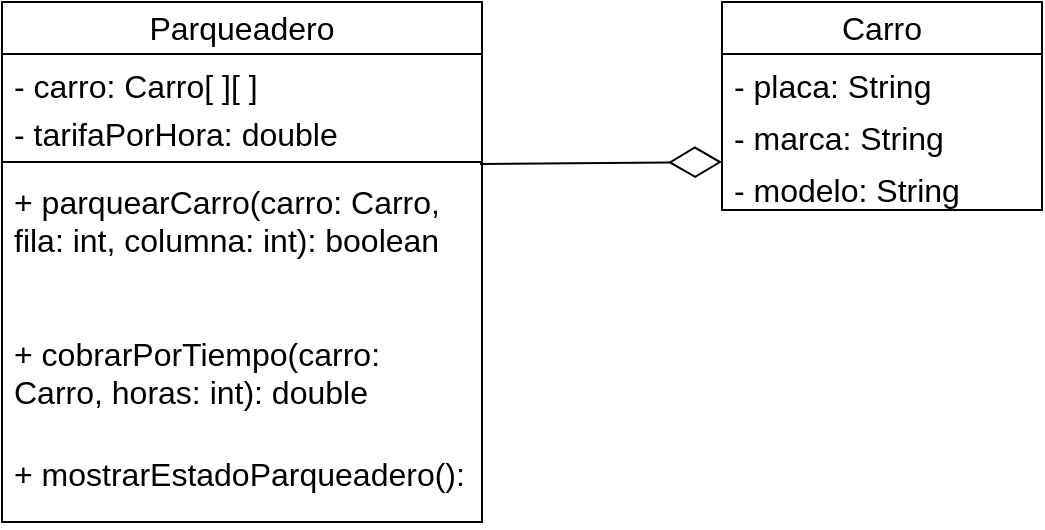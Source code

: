 <mxfile version="22.1.21" type="device">
  <diagram id="C5RBs43oDa-KdzZeNtuy" name="Page-1">
    <mxGraphModel dx="572" dy="508" grid="1" gridSize="10" guides="1" tooltips="1" connect="1" arrows="1" fold="1" page="1" pageScale="1" pageWidth="827" pageHeight="1169" math="0" shadow="0">
      <root>
        <mxCell id="WIyWlLk6GJQsqaUBKTNV-0" />
        <mxCell id="WIyWlLk6GJQsqaUBKTNV-1" parent="WIyWlLk6GJQsqaUBKTNV-0" />
        <mxCell id="TC9jbs5xpmqXGymambyI-4" value="&lt;font style=&quot;vertical-align: inherit;&quot;&gt;&lt;font style=&quot;vertical-align: inherit;&quot;&gt;Parqueadero&lt;/font&gt;&lt;/font&gt;" style="swimlane;fontStyle=0;childLayout=stackLayout;horizontal=1;startSize=26;fillColor=none;horizontalStack=0;resizeParent=1;resizeParentMax=0;resizeLast=0;collapsible=1;marginBottom=0;whiteSpace=wrap;html=1;fontSize=16;" vertex="1" parent="WIyWlLk6GJQsqaUBKTNV-1">
          <mxGeometry x="80" y="160" width="240" height="260" as="geometry" />
        </mxCell>
        <mxCell id="TC9jbs5xpmqXGymambyI-5" value="- carro: Carro[ ][ ]" style="text;strokeColor=none;fillColor=none;align=left;verticalAlign=top;spacingLeft=4;spacingRight=4;overflow=hidden;rotatable=0;points=[[0,0.5],[1,0.5]];portConstraint=eastwest;whiteSpace=wrap;html=1;fontSize=16;" vertex="1" parent="TC9jbs5xpmqXGymambyI-4">
          <mxGeometry y="26" width="240" height="24" as="geometry" />
        </mxCell>
        <mxCell id="TC9jbs5xpmqXGymambyI-6" value="- tarifaPorHora: double" style="text;strokeColor=none;fillColor=none;align=left;verticalAlign=top;spacingLeft=4;spacingRight=4;overflow=hidden;rotatable=0;points=[[0,0.5],[1,0.5]];portConstraint=eastwest;whiteSpace=wrap;html=1;fontSize=16;" vertex="1" parent="TC9jbs5xpmqXGymambyI-4">
          <mxGeometry y="50" width="240" height="26" as="geometry" />
        </mxCell>
        <mxCell id="TC9jbs5xpmqXGymambyI-12" value="" style="line;strokeWidth=1;fillColor=none;align=left;verticalAlign=middle;spacingTop=-1;spacingLeft=3;spacingRight=3;rotatable=0;labelPosition=right;points=[];portConstraint=eastwest;strokeColor=inherit;fontSize=16;" vertex="1" parent="TC9jbs5xpmqXGymambyI-4">
          <mxGeometry y="76" width="240" height="8" as="geometry" />
        </mxCell>
        <mxCell id="TC9jbs5xpmqXGymambyI-7" value="+&amp;nbsp;parquearCarro(carro: Carro, fila: int, columna: int): boolean&amp;nbsp;" style="text;strokeColor=none;fillColor=none;align=left;verticalAlign=top;spacingLeft=4;spacingRight=4;overflow=hidden;rotatable=0;points=[[0,0.5],[1,0.5]];portConstraint=eastwest;whiteSpace=wrap;html=1;fontSize=16;" vertex="1" parent="TC9jbs5xpmqXGymambyI-4">
          <mxGeometry y="84" width="240" height="76" as="geometry" />
        </mxCell>
        <mxCell id="TC9jbs5xpmqXGymambyI-13" value="+ cobrarPorTiempo(carro: Carro, horas: int): double" style="text;strokeColor=none;fillColor=none;align=left;verticalAlign=top;spacingLeft=4;spacingRight=4;overflow=hidden;rotatable=0;points=[[0,0.5],[1,0.5]];portConstraint=eastwest;whiteSpace=wrap;html=1;fontSize=16;" vertex="1" parent="TC9jbs5xpmqXGymambyI-4">
          <mxGeometry y="160" width="240" height="60" as="geometry" />
        </mxCell>
        <mxCell id="TC9jbs5xpmqXGymambyI-14" value="+&amp;nbsp;mostrarEstadoParqueadero():&amp;nbsp;" style="text;strokeColor=none;fillColor=none;align=left;verticalAlign=top;spacingLeft=4;spacingRight=4;overflow=hidden;rotatable=0;points=[[0,0.5],[1,0.5]];portConstraint=eastwest;whiteSpace=wrap;html=1;fontSize=16;" vertex="1" parent="TC9jbs5xpmqXGymambyI-4">
          <mxGeometry y="220" width="240" height="40" as="geometry" />
        </mxCell>
        <mxCell id="TC9jbs5xpmqXGymambyI-8" value="&lt;font style=&quot;vertical-align: inherit;&quot;&gt;&lt;font style=&quot;vertical-align: inherit;&quot;&gt;Carro&lt;/font&gt;&lt;/font&gt;" style="swimlane;fontStyle=0;childLayout=stackLayout;horizontal=1;startSize=26;fillColor=none;horizontalStack=0;resizeParent=1;resizeParentMax=0;resizeLast=0;collapsible=1;marginBottom=0;whiteSpace=wrap;html=1;fontSize=16;" vertex="1" parent="WIyWlLk6GJQsqaUBKTNV-1">
          <mxGeometry x="440" y="160" width="160" height="104" as="geometry" />
        </mxCell>
        <mxCell id="TC9jbs5xpmqXGymambyI-9" value="&lt;font style=&quot;vertical-align: inherit;&quot;&gt;&lt;font style=&quot;vertical-align: inherit;&quot;&gt;- placa: String&lt;/font&gt;&lt;/font&gt;" style="text;strokeColor=none;fillColor=none;align=left;verticalAlign=top;spacingLeft=4;spacingRight=4;overflow=hidden;rotatable=0;points=[[0,0.5],[1,0.5]];portConstraint=eastwest;whiteSpace=wrap;html=1;fontSize=16;" vertex="1" parent="TC9jbs5xpmqXGymambyI-8">
          <mxGeometry y="26" width="160" height="26" as="geometry" />
        </mxCell>
        <mxCell id="TC9jbs5xpmqXGymambyI-10" value="&lt;font style=&quot;vertical-align: inherit;&quot;&gt;&lt;font style=&quot;vertical-align: inherit;&quot;&gt;- marca: String&lt;/font&gt;&lt;/font&gt;" style="text;strokeColor=none;fillColor=none;align=left;verticalAlign=top;spacingLeft=4;spacingRight=4;overflow=hidden;rotatable=0;points=[[0,0.5],[1,0.5]];portConstraint=eastwest;whiteSpace=wrap;html=1;fontSize=16;" vertex="1" parent="TC9jbs5xpmqXGymambyI-8">
          <mxGeometry y="52" width="160" height="26" as="geometry" />
        </mxCell>
        <mxCell id="TC9jbs5xpmqXGymambyI-11" value="&lt;font style=&quot;vertical-align: inherit;&quot;&gt;&lt;font style=&quot;vertical-align: inherit;&quot;&gt;- modelo: String&lt;/font&gt;&lt;/font&gt;" style="text;strokeColor=none;fillColor=none;align=left;verticalAlign=top;spacingLeft=4;spacingRight=4;overflow=hidden;rotatable=0;points=[[0,0.5],[1,0.5]];portConstraint=eastwest;whiteSpace=wrap;html=1;fontSize=16;" vertex="1" parent="TC9jbs5xpmqXGymambyI-8">
          <mxGeometry y="78" width="160" height="26" as="geometry" />
        </mxCell>
        <mxCell id="TC9jbs5xpmqXGymambyI-21" style="edgeStyle=none;curved=1;rounded=0;orthogonalLoop=1;jettySize=auto;html=1;entryX=0;entryY=0.5;entryDx=0;entryDy=0;fontSize=12;startSize=8;endSize=8;" edge="1" parent="TC9jbs5xpmqXGymambyI-8" source="TC9jbs5xpmqXGymambyI-10" target="TC9jbs5xpmqXGymambyI-10">
          <mxGeometry relative="1" as="geometry" />
        </mxCell>
        <mxCell id="TC9jbs5xpmqXGymambyI-20" value="" style="endArrow=diamondThin;endFill=0;endSize=24;html=1;rounded=0;fontSize=12;curved=1;entryX=-0.012;entryY=0.808;entryDx=0;entryDy=0;entryPerimeter=0;exitX=0.996;exitY=0.625;exitDx=0;exitDy=0;exitPerimeter=0;" edge="1" parent="WIyWlLk6GJQsqaUBKTNV-1" source="TC9jbs5xpmqXGymambyI-12">
          <mxGeometry width="160" relative="1" as="geometry">
            <mxPoint x="323.84" y="244.99" as="sourcePoint" />
            <mxPoint x="440.0" y="239.998" as="targetPoint" />
          </mxGeometry>
        </mxCell>
      </root>
    </mxGraphModel>
  </diagram>
</mxfile>
